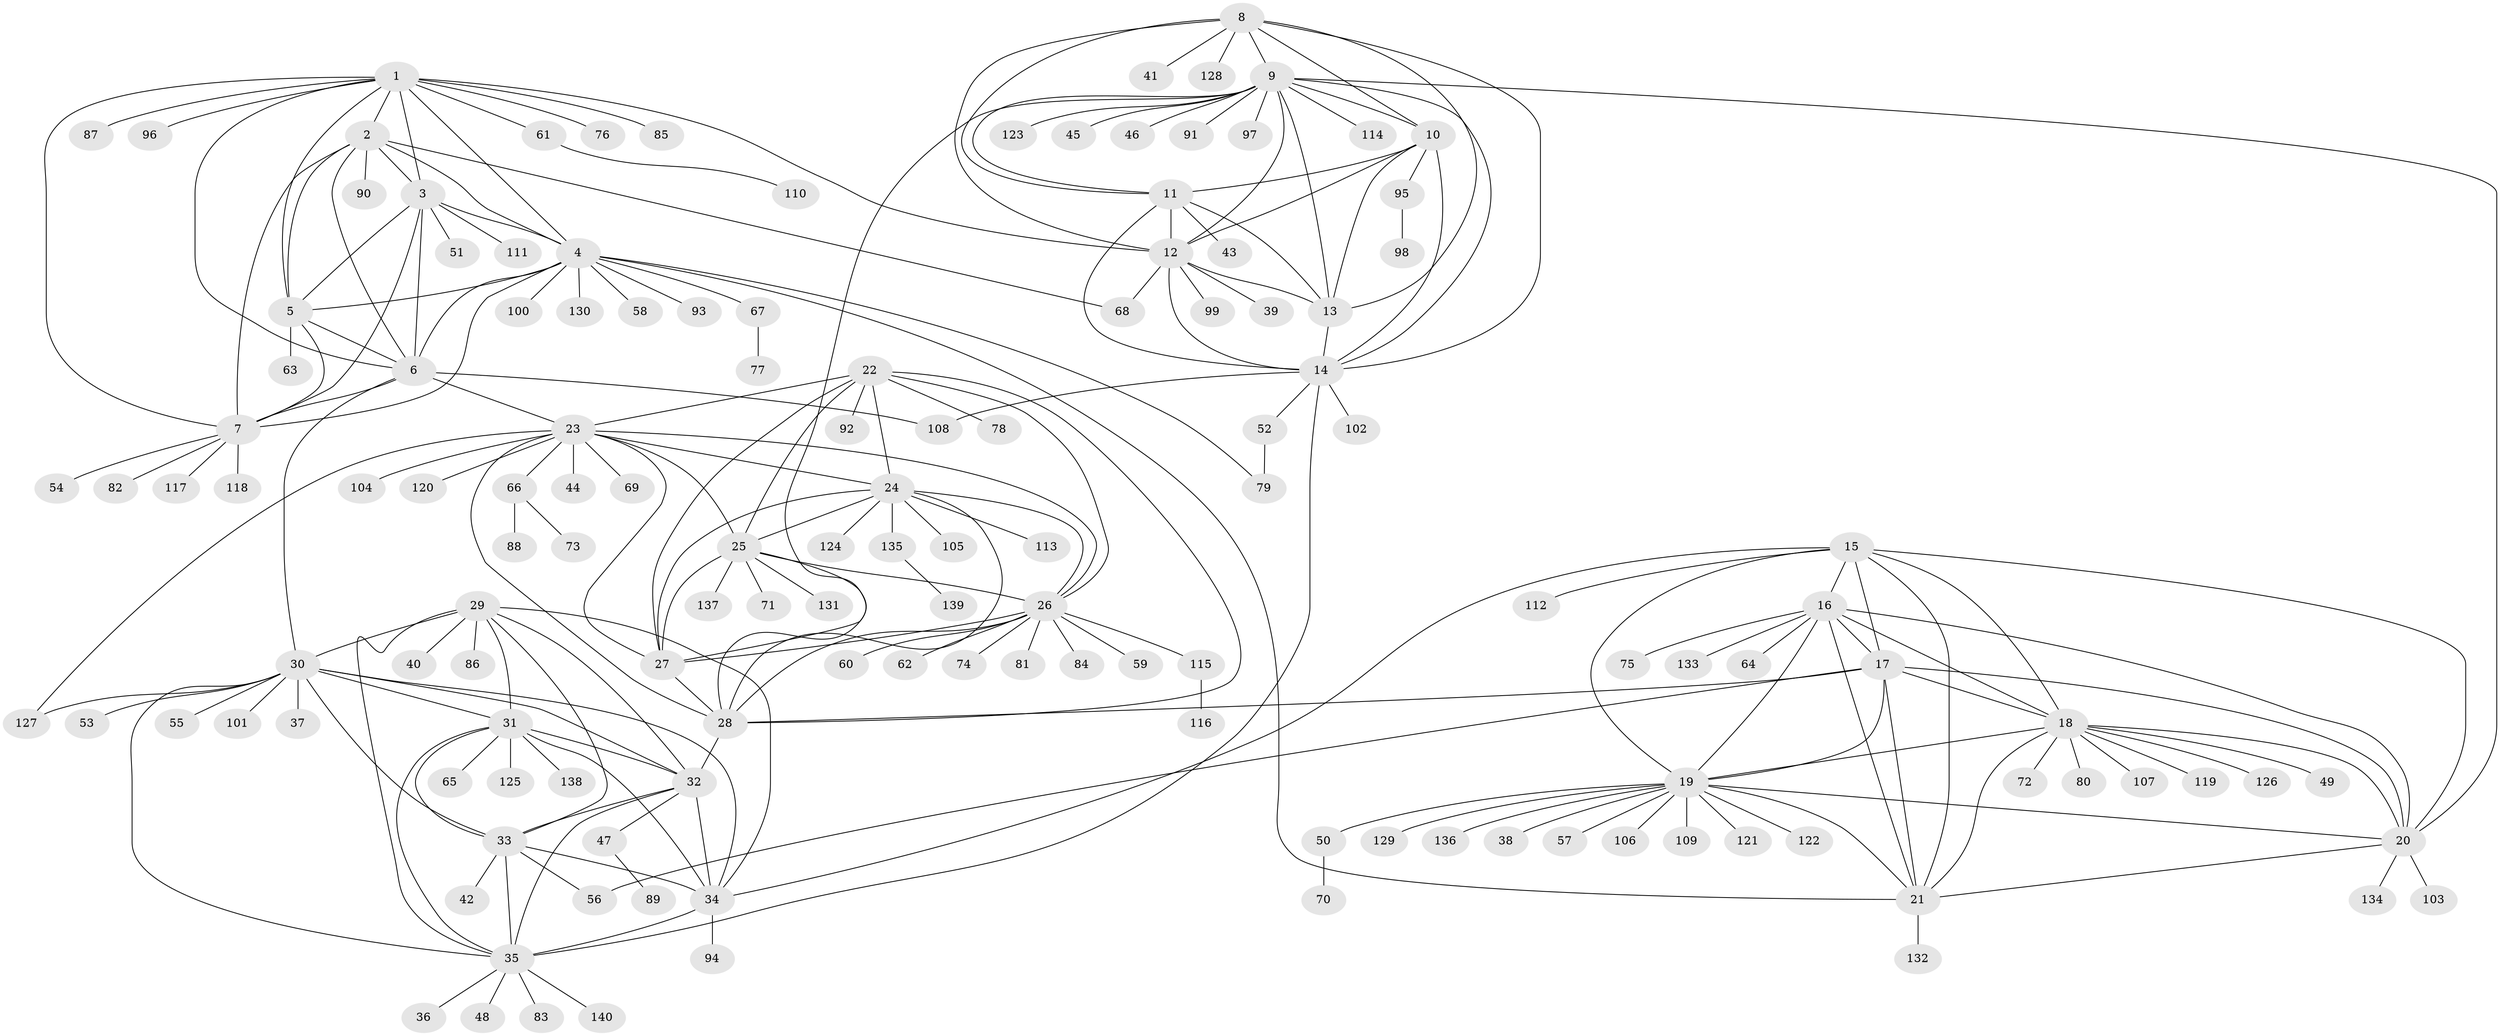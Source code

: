 // coarse degree distribution, {10: 0.03571428571428571, 6: 0.0625, 12: 0.017857142857142856, 9: 0.026785714285714284, 8: 0.008928571428571428, 7: 0.07142857142857142, 13: 0.026785714285714284, 18: 0.008928571428571428, 11: 0.008928571428571428, 1: 0.6696428571428571, 2: 0.0625}
// Generated by graph-tools (version 1.1) at 2025/52/02/27/25 19:52:19]
// undirected, 140 vertices, 225 edges
graph export_dot {
graph [start="1"]
  node [color=gray90,style=filled];
  1;
  2;
  3;
  4;
  5;
  6;
  7;
  8;
  9;
  10;
  11;
  12;
  13;
  14;
  15;
  16;
  17;
  18;
  19;
  20;
  21;
  22;
  23;
  24;
  25;
  26;
  27;
  28;
  29;
  30;
  31;
  32;
  33;
  34;
  35;
  36;
  37;
  38;
  39;
  40;
  41;
  42;
  43;
  44;
  45;
  46;
  47;
  48;
  49;
  50;
  51;
  52;
  53;
  54;
  55;
  56;
  57;
  58;
  59;
  60;
  61;
  62;
  63;
  64;
  65;
  66;
  67;
  68;
  69;
  70;
  71;
  72;
  73;
  74;
  75;
  76;
  77;
  78;
  79;
  80;
  81;
  82;
  83;
  84;
  85;
  86;
  87;
  88;
  89;
  90;
  91;
  92;
  93;
  94;
  95;
  96;
  97;
  98;
  99;
  100;
  101;
  102;
  103;
  104;
  105;
  106;
  107;
  108;
  109;
  110;
  111;
  112;
  113;
  114;
  115;
  116;
  117;
  118;
  119;
  120;
  121;
  122;
  123;
  124;
  125;
  126;
  127;
  128;
  129;
  130;
  131;
  132;
  133;
  134;
  135;
  136;
  137;
  138;
  139;
  140;
  1 -- 2;
  1 -- 3;
  1 -- 4;
  1 -- 5;
  1 -- 6;
  1 -- 7;
  1 -- 12;
  1 -- 61;
  1 -- 76;
  1 -- 85;
  1 -- 87;
  1 -- 96;
  2 -- 3;
  2 -- 4;
  2 -- 5;
  2 -- 6;
  2 -- 7;
  2 -- 68;
  2 -- 90;
  3 -- 4;
  3 -- 5;
  3 -- 6;
  3 -- 7;
  3 -- 51;
  3 -- 111;
  4 -- 5;
  4 -- 6;
  4 -- 7;
  4 -- 21;
  4 -- 58;
  4 -- 67;
  4 -- 79;
  4 -- 93;
  4 -- 100;
  4 -- 130;
  5 -- 6;
  5 -- 7;
  5 -- 63;
  6 -- 7;
  6 -- 23;
  6 -- 30;
  6 -- 108;
  7 -- 54;
  7 -- 82;
  7 -- 117;
  7 -- 118;
  8 -- 9;
  8 -- 10;
  8 -- 11;
  8 -- 12;
  8 -- 13;
  8 -- 14;
  8 -- 41;
  8 -- 128;
  9 -- 10;
  9 -- 11;
  9 -- 12;
  9 -- 13;
  9 -- 14;
  9 -- 20;
  9 -- 27;
  9 -- 45;
  9 -- 46;
  9 -- 91;
  9 -- 97;
  9 -- 114;
  9 -- 123;
  10 -- 11;
  10 -- 12;
  10 -- 13;
  10 -- 14;
  10 -- 95;
  11 -- 12;
  11 -- 13;
  11 -- 14;
  11 -- 43;
  12 -- 13;
  12 -- 14;
  12 -- 39;
  12 -- 68;
  12 -- 99;
  13 -- 14;
  14 -- 35;
  14 -- 52;
  14 -- 102;
  14 -- 108;
  15 -- 16;
  15 -- 17;
  15 -- 18;
  15 -- 19;
  15 -- 20;
  15 -- 21;
  15 -- 34;
  15 -- 112;
  16 -- 17;
  16 -- 18;
  16 -- 19;
  16 -- 20;
  16 -- 21;
  16 -- 64;
  16 -- 75;
  16 -- 133;
  17 -- 18;
  17 -- 19;
  17 -- 20;
  17 -- 21;
  17 -- 28;
  17 -- 56;
  18 -- 19;
  18 -- 20;
  18 -- 21;
  18 -- 49;
  18 -- 72;
  18 -- 80;
  18 -- 107;
  18 -- 119;
  18 -- 126;
  19 -- 20;
  19 -- 21;
  19 -- 38;
  19 -- 50;
  19 -- 57;
  19 -- 106;
  19 -- 109;
  19 -- 121;
  19 -- 122;
  19 -- 129;
  19 -- 136;
  20 -- 21;
  20 -- 103;
  20 -- 134;
  21 -- 132;
  22 -- 23;
  22 -- 24;
  22 -- 25;
  22 -- 26;
  22 -- 27;
  22 -- 28;
  22 -- 78;
  22 -- 92;
  23 -- 24;
  23 -- 25;
  23 -- 26;
  23 -- 27;
  23 -- 28;
  23 -- 44;
  23 -- 66;
  23 -- 69;
  23 -- 104;
  23 -- 120;
  23 -- 127;
  24 -- 25;
  24 -- 26;
  24 -- 27;
  24 -- 28;
  24 -- 105;
  24 -- 113;
  24 -- 124;
  24 -- 135;
  25 -- 26;
  25 -- 27;
  25 -- 28;
  25 -- 71;
  25 -- 131;
  25 -- 137;
  26 -- 27;
  26 -- 28;
  26 -- 59;
  26 -- 60;
  26 -- 62;
  26 -- 74;
  26 -- 81;
  26 -- 84;
  26 -- 115;
  27 -- 28;
  28 -- 32;
  29 -- 30;
  29 -- 31;
  29 -- 32;
  29 -- 33;
  29 -- 34;
  29 -- 35;
  29 -- 40;
  29 -- 86;
  30 -- 31;
  30 -- 32;
  30 -- 33;
  30 -- 34;
  30 -- 35;
  30 -- 37;
  30 -- 53;
  30 -- 55;
  30 -- 101;
  30 -- 127;
  31 -- 32;
  31 -- 33;
  31 -- 34;
  31 -- 35;
  31 -- 65;
  31 -- 125;
  31 -- 138;
  32 -- 33;
  32 -- 34;
  32 -- 35;
  32 -- 47;
  33 -- 34;
  33 -- 35;
  33 -- 42;
  33 -- 56;
  34 -- 35;
  34 -- 94;
  35 -- 36;
  35 -- 48;
  35 -- 83;
  35 -- 140;
  47 -- 89;
  50 -- 70;
  52 -- 79;
  61 -- 110;
  66 -- 73;
  66 -- 88;
  67 -- 77;
  95 -- 98;
  115 -- 116;
  135 -- 139;
}
